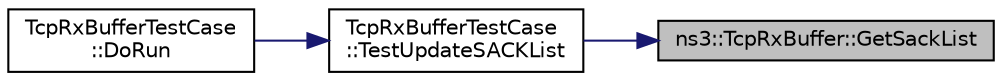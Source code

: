 digraph "ns3::TcpRxBuffer::GetSackList"
{
 // LATEX_PDF_SIZE
  edge [fontname="Helvetica",fontsize="10",labelfontname="Helvetica",labelfontsize="10"];
  node [fontname="Helvetica",fontsize="10",shape=record];
  rankdir="RL";
  Node1 [label="ns3::TcpRxBuffer::GetSackList",height=0.2,width=0.4,color="black", fillcolor="grey75", style="filled", fontcolor="black",tooltip="Get the sack list."];
  Node1 -> Node2 [dir="back",color="midnightblue",fontsize="10",style="solid",fontname="Helvetica"];
  Node2 [label="TcpRxBufferTestCase\l::TestUpdateSACKList",height=0.2,width=0.4,color="black", fillcolor="white", style="filled",URL="$class_tcp_rx_buffer_test_case.html#a56d953233e08dc3b29df3e35f08074c1",tooltip="Test the SACK list update."];
  Node2 -> Node3 [dir="back",color="midnightblue",fontsize="10",style="solid",fontname="Helvetica"];
  Node3 [label="TcpRxBufferTestCase\l::DoRun",height=0.2,width=0.4,color="black", fillcolor="white", style="filled",URL="$class_tcp_rx_buffer_test_case.html#a30ae23f4c2f3d18415a55d0ea361fd0b",tooltip="Implementation to actually run this TestCase."];
}
